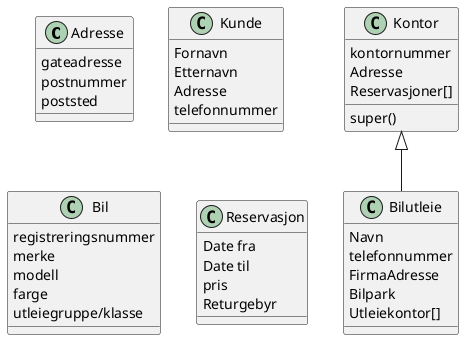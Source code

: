 @startuml
class Adresse {
    gateadresse
    postnummer
    poststed
}

class Kunde{
    Fornavn
    Etternavn
    Adresse
    telefonnummer
}

class Bil{
    registreringsnummer
    merke
    modell
    farge
    utleiegruppe/klasse
}

class Bilutleie{
    Navn
    telefonnummer
    FirmaAdresse
    Bilpark
    Utleiekontor[]
}

class Kontor{
    super()
    kontornummer
    Adresse
    Reservasjoner[]
}

class Reservasjon{
    Date fra
    Date til
    pris
    Returgebyr

}

Kontor <|-- Bilutleie
@enduml